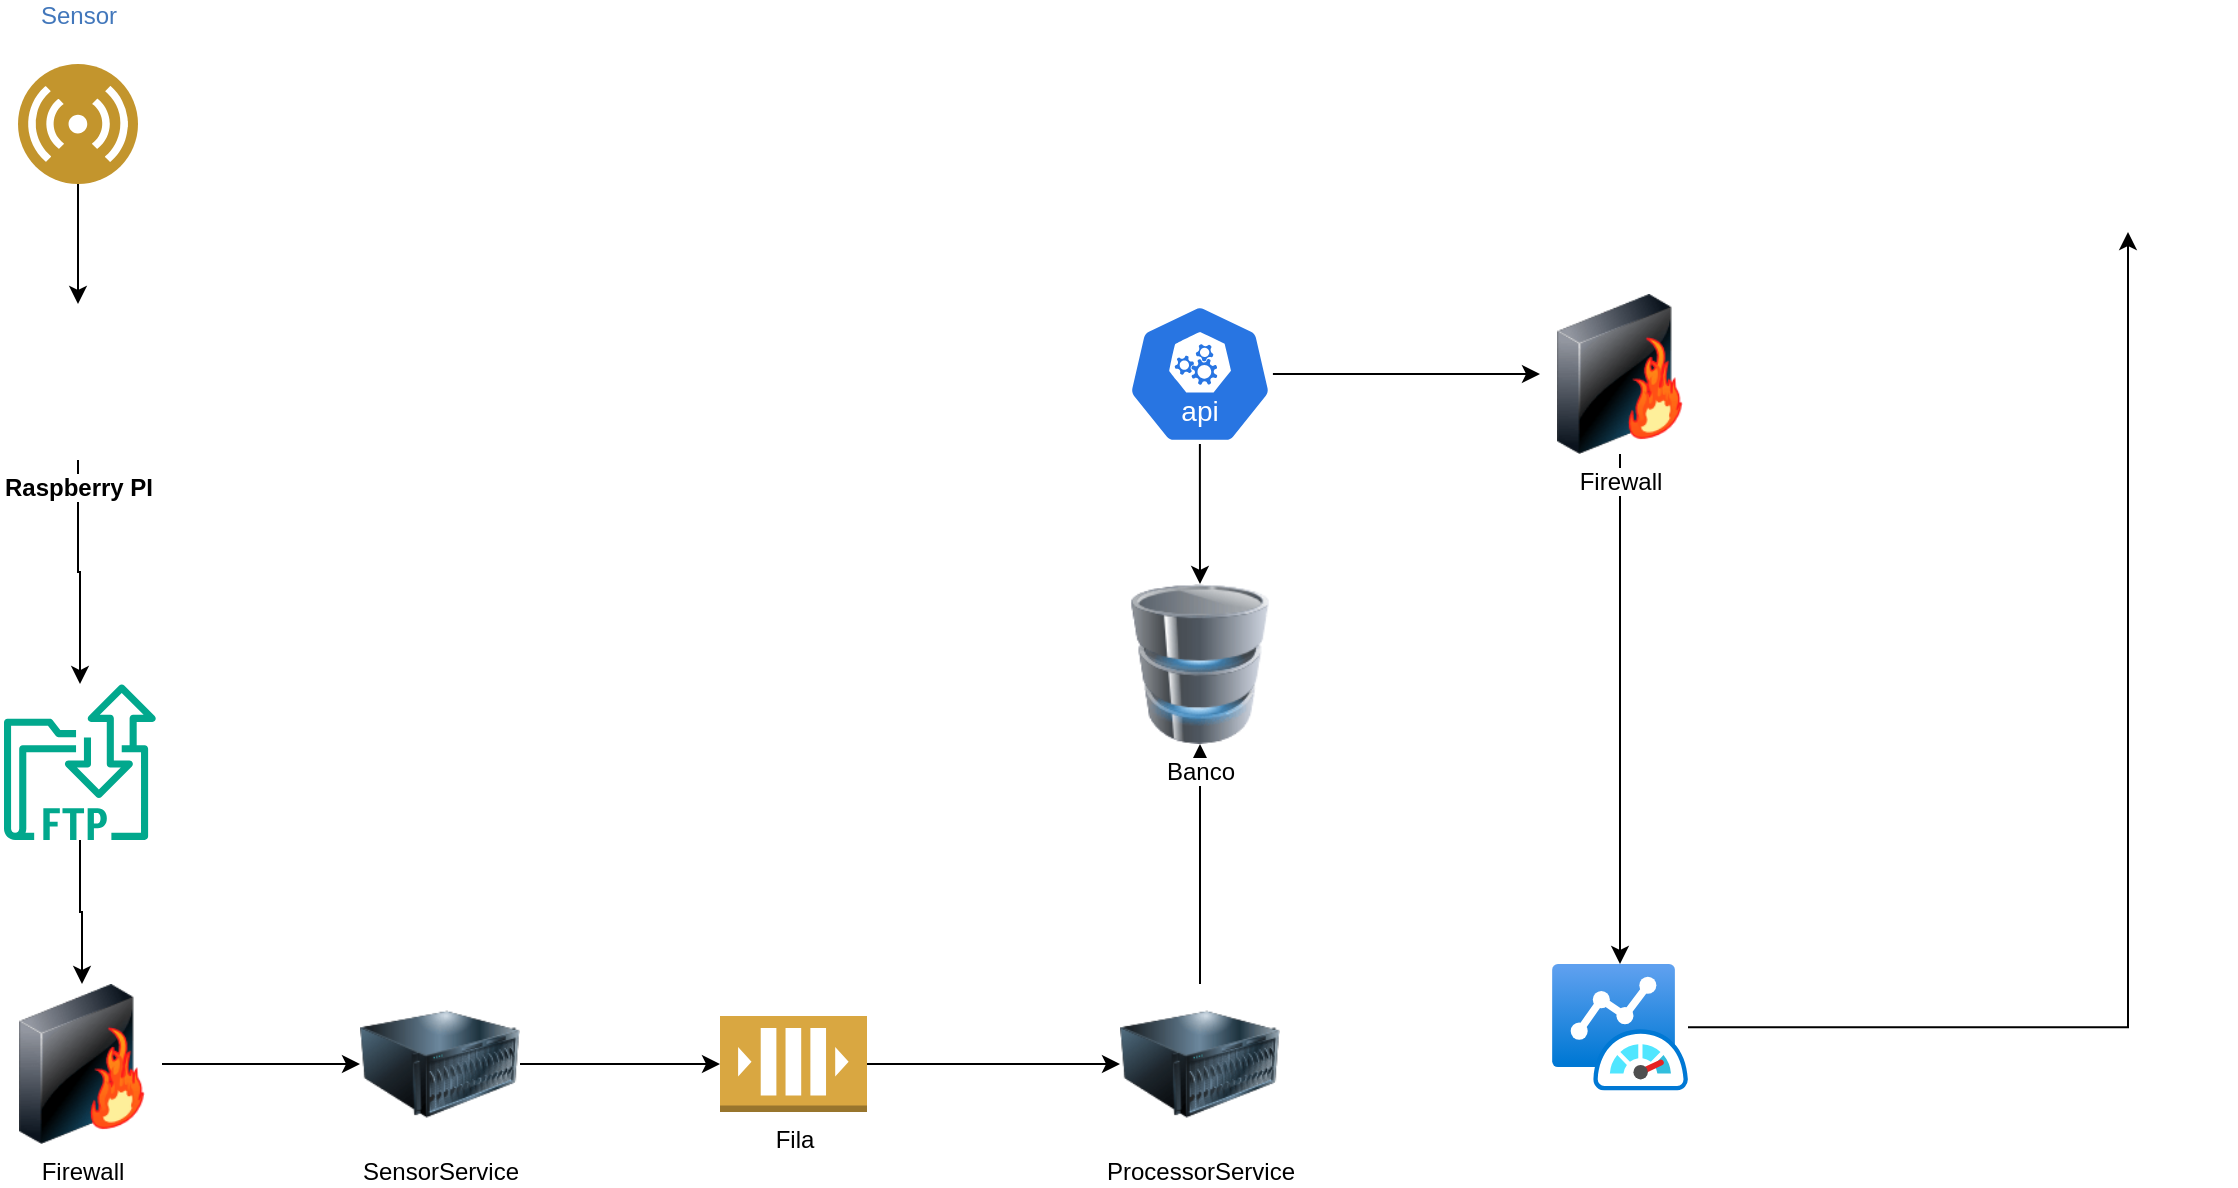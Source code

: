 <mxfile version="27.0.9">
  <diagram name="Page-1" id="74b105a0-9070-1c63-61bc-23e55f88626e">
    <mxGraphModel dx="2363" dy="2549" grid="1" gridSize="10" guides="1" tooltips="1" connect="1" arrows="1" fold="1" page="1" pageScale="1.5" pageWidth="1169" pageHeight="826" background="none" math="0" shadow="0">
      <root>
        <mxCell id="0" style=";html=1;" />
        <mxCell id="1" style=";html=1;" parent="0" />
        <mxCell id="ITWKkH4gTs1yJpSmsu_c-12" style="edgeStyle=orthogonalEdgeStyle;rounded=0;orthogonalLoop=1;jettySize=auto;html=1;entryX=0.5;entryY=0;entryDx=0;entryDy=0;" edge="1" parent="1" source="ITWKkH4gTs1yJpSmsu_c-1" target="ITWKkH4gTs1yJpSmsu_c-5">
          <mxGeometry relative="1" as="geometry" />
        </mxCell>
        <mxCell id="ITWKkH4gTs1yJpSmsu_c-1" value="" style="sketch=0;outlineConnect=0;fontColor=#232F3E;gradientColor=none;fillColor=#01A88D;strokeColor=none;dashed=0;verticalLabelPosition=bottom;verticalAlign=top;align=center;html=1;fontSize=12;fontStyle=0;aspect=fixed;shape=mxgraph.aws4.transfer_for_ftp_resource;" vertex="1" parent="1">
          <mxGeometry x="342" y="340" width="76" height="78" as="geometry" />
        </mxCell>
        <mxCell id="ITWKkH4gTs1yJpSmsu_c-11" style="edgeStyle=orthogonalEdgeStyle;rounded=0;orthogonalLoop=1;jettySize=auto;html=1;entryX=0.5;entryY=0;entryDx=0;entryDy=0;" edge="1" parent="1" source="ITWKkH4gTs1yJpSmsu_c-2" target="ITWKkH4gTs1yJpSmsu_c-9">
          <mxGeometry relative="1" as="geometry" />
        </mxCell>
        <mxCell id="ITWKkH4gTs1yJpSmsu_c-2" value="Sensor&lt;div&gt;&lt;br&gt;&lt;/div&gt;" style="image;aspect=fixed;perimeter=ellipsePerimeter;html=1;align=center;shadow=0;dashed=0;fontColor=#4277BB;labelBackgroundColor=default;fontSize=12;spacingTop=3;image=img/lib/ibm/users/sensor.svg;labelPosition=center;verticalLabelPosition=top;verticalAlign=bottom;" vertex="1" parent="1">
          <mxGeometry x="349" y="30" width="60" height="60" as="geometry" />
        </mxCell>
        <mxCell id="ITWKkH4gTs1yJpSmsu_c-13" style="edgeStyle=orthogonalEdgeStyle;rounded=0;orthogonalLoop=1;jettySize=auto;html=1;entryX=0;entryY=0.5;entryDx=0;entryDy=0;" edge="1" parent="1" source="ITWKkH4gTs1yJpSmsu_c-5" target="ITWKkH4gTs1yJpSmsu_c-6">
          <mxGeometry relative="1" as="geometry" />
        </mxCell>
        <mxCell id="ITWKkH4gTs1yJpSmsu_c-5" value="&lt;div&gt;Firewall&lt;/div&gt;" style="image;html=1;image=img/lib/clip_art/networking/Firewall-page1_128x128.png" vertex="1" parent="1">
          <mxGeometry x="341" y="490" width="80" height="80" as="geometry" />
        </mxCell>
        <mxCell id="ITWKkH4gTs1yJpSmsu_c-6" value="SensorService" style="image;html=1;image=img/lib/clip_art/computers/Server_128x128.png" vertex="1" parent="1">
          <mxGeometry x="520" y="490" width="80" height="80" as="geometry" />
        </mxCell>
        <mxCell id="ITWKkH4gTs1yJpSmsu_c-10" style="edgeStyle=orthogonalEdgeStyle;rounded=0;orthogonalLoop=1;jettySize=auto;html=1;exitX=0.5;exitY=1;exitDx=0;exitDy=0;" edge="1" parent="1" source="ITWKkH4gTs1yJpSmsu_c-9" target="ITWKkH4gTs1yJpSmsu_c-1">
          <mxGeometry relative="1" as="geometry" />
        </mxCell>
        <mxCell id="ITWKkH4gTs1yJpSmsu_c-9" value="&lt;b&gt;Raspberry PI&lt;/b&gt;" style="shape=image;html=1;verticalAlign=top;verticalLabelPosition=bottom;labelBackgroundColor=#ffffff;imageAspect=0;aspect=fixed;image=https://cdn1.iconfinder.com/data/icons/DarkGlass_Reworked/128x128/apps/hardware.png" vertex="1" parent="1">
          <mxGeometry x="340" y="150" width="78" height="78" as="geometry" />
        </mxCell>
        <mxCell id="ITWKkH4gTs1yJpSmsu_c-22" style="edgeStyle=orthogonalEdgeStyle;rounded=0;orthogonalLoop=1;jettySize=auto;html=1;entryX=0;entryY=0.5;entryDx=0;entryDy=0;" edge="1" parent="1" source="ITWKkH4gTs1yJpSmsu_c-19" target="ITWKkH4gTs1yJpSmsu_c-21">
          <mxGeometry relative="1" as="geometry" />
        </mxCell>
        <mxCell id="ITWKkH4gTs1yJpSmsu_c-19" value="Fila" style="outlineConnect=0;dashed=0;verticalLabelPosition=bottom;verticalAlign=top;align=center;html=1;shape=mxgraph.aws3.queue;fillColor=#D9A741;gradientColor=none;" vertex="1" parent="1">
          <mxGeometry x="700" y="506" width="73.5" height="48" as="geometry" />
        </mxCell>
        <mxCell id="ITWKkH4gTs1yJpSmsu_c-20" style="edgeStyle=orthogonalEdgeStyle;rounded=0;orthogonalLoop=1;jettySize=auto;html=1;entryX=0;entryY=0.5;entryDx=0;entryDy=0;entryPerimeter=0;" edge="1" parent="1" source="ITWKkH4gTs1yJpSmsu_c-6" target="ITWKkH4gTs1yJpSmsu_c-19">
          <mxGeometry relative="1" as="geometry" />
        </mxCell>
        <mxCell id="ITWKkH4gTs1yJpSmsu_c-24" style="edgeStyle=orthogonalEdgeStyle;rounded=0;orthogonalLoop=1;jettySize=auto;html=1;entryX=0.5;entryY=1;entryDx=0;entryDy=0;" edge="1" parent="1" source="ITWKkH4gTs1yJpSmsu_c-21" target="ITWKkH4gTs1yJpSmsu_c-23">
          <mxGeometry relative="1" as="geometry" />
        </mxCell>
        <mxCell id="ITWKkH4gTs1yJpSmsu_c-21" value="ProcessorService" style="image;html=1;image=img/lib/clip_art/computers/Server_128x128.png" vertex="1" parent="1">
          <mxGeometry x="900" y="490" width="80" height="80" as="geometry" />
        </mxCell>
        <mxCell id="ITWKkH4gTs1yJpSmsu_c-23" value="Banco" style="image;html=1;image=img/lib/clip_art/computers/Database_128x128.png" vertex="1" parent="1">
          <mxGeometry x="900" y="290" width="80" height="80" as="geometry" />
        </mxCell>
        <mxCell id="ITWKkH4gTs1yJpSmsu_c-28" style="edgeStyle=orthogonalEdgeStyle;rounded=0;orthogonalLoop=1;jettySize=auto;html=1;entryX=0.5;entryY=0;entryDx=0;entryDy=0;" edge="1" parent="1" source="ITWKkH4gTs1yJpSmsu_c-26" target="ITWKkH4gTs1yJpSmsu_c-23">
          <mxGeometry relative="1" as="geometry" />
        </mxCell>
        <mxCell id="ITWKkH4gTs1yJpSmsu_c-30" style="edgeStyle=orthogonalEdgeStyle;rounded=0;orthogonalLoop=1;jettySize=auto;html=1;entryX=0;entryY=0.5;entryDx=0;entryDy=0;" edge="1" parent="1" source="ITWKkH4gTs1yJpSmsu_c-26" target="ITWKkH4gTs1yJpSmsu_c-29">
          <mxGeometry relative="1" as="geometry" />
        </mxCell>
        <mxCell id="ITWKkH4gTs1yJpSmsu_c-26" value="" style="aspect=fixed;sketch=0;html=1;dashed=0;whitespace=wrap;verticalLabelPosition=bottom;verticalAlign=top;fillColor=#2875E2;strokeColor=#ffffff;points=[[0.005,0.63,0],[0.1,0.2,0],[0.9,0.2,0],[0.5,0,0],[0.995,0.63,0],[0.72,0.99,0],[0.5,1,0],[0.28,0.99,0]];shape=mxgraph.kubernetes.icon2;kubernetesLabel=1;prIcon=api" vertex="1" parent="1">
          <mxGeometry x="903.54" y="150" width="72.92" height="70" as="geometry" />
        </mxCell>
        <mxCell id="ITWKkH4gTs1yJpSmsu_c-35" style="edgeStyle=orthogonalEdgeStyle;rounded=0;orthogonalLoop=1;jettySize=auto;html=1;" edge="1" parent="1" source="ITWKkH4gTs1yJpSmsu_c-29" target="ITWKkH4gTs1yJpSmsu_c-34">
          <mxGeometry relative="1" as="geometry" />
        </mxCell>
        <mxCell id="ITWKkH4gTs1yJpSmsu_c-29" value="&lt;div&gt;Firewall&lt;/div&gt;" style="image;html=1;image=img/lib/clip_art/networking/Firewall-page1_128x128.png" vertex="1" parent="1">
          <mxGeometry x="1110" y="145" width="80" height="80" as="geometry" />
        </mxCell>
        <mxCell id="ITWKkH4gTs1yJpSmsu_c-31" value="" style="shape=image;html=1;verticalAlign=top;verticalLabelPosition=bottom;labelBackgroundColor=#ffffff;imageAspect=0;aspect=fixed;image=https://cdn1.iconfinder.com/data/icons/CrystalClear/128x128/apps/Community-Help.png" vertex="1" parent="1">
          <mxGeometry x="1350" y="6" width="108" height="108" as="geometry" />
        </mxCell>
        <mxCell id="ITWKkH4gTs1yJpSmsu_c-36" style="edgeStyle=orthogonalEdgeStyle;rounded=0;orthogonalLoop=1;jettySize=auto;html=1;entryX=0.5;entryY=1;entryDx=0;entryDy=0;" edge="1" parent="1" source="ITWKkH4gTs1yJpSmsu_c-34" target="ITWKkH4gTs1yJpSmsu_c-31">
          <mxGeometry relative="1" as="geometry" />
        </mxCell>
        <mxCell id="ITWKkH4gTs1yJpSmsu_c-34" value="" style="image;aspect=fixed;html=1;points=[];align=center;fontSize=12;image=img/lib/azure2/other/Azure_Monitor_Dashboard.svg;" vertex="1" parent="1">
          <mxGeometry x="1116" y="480" width="68" height="63.2" as="geometry" />
        </mxCell>
      </root>
    </mxGraphModel>
  </diagram>
</mxfile>
